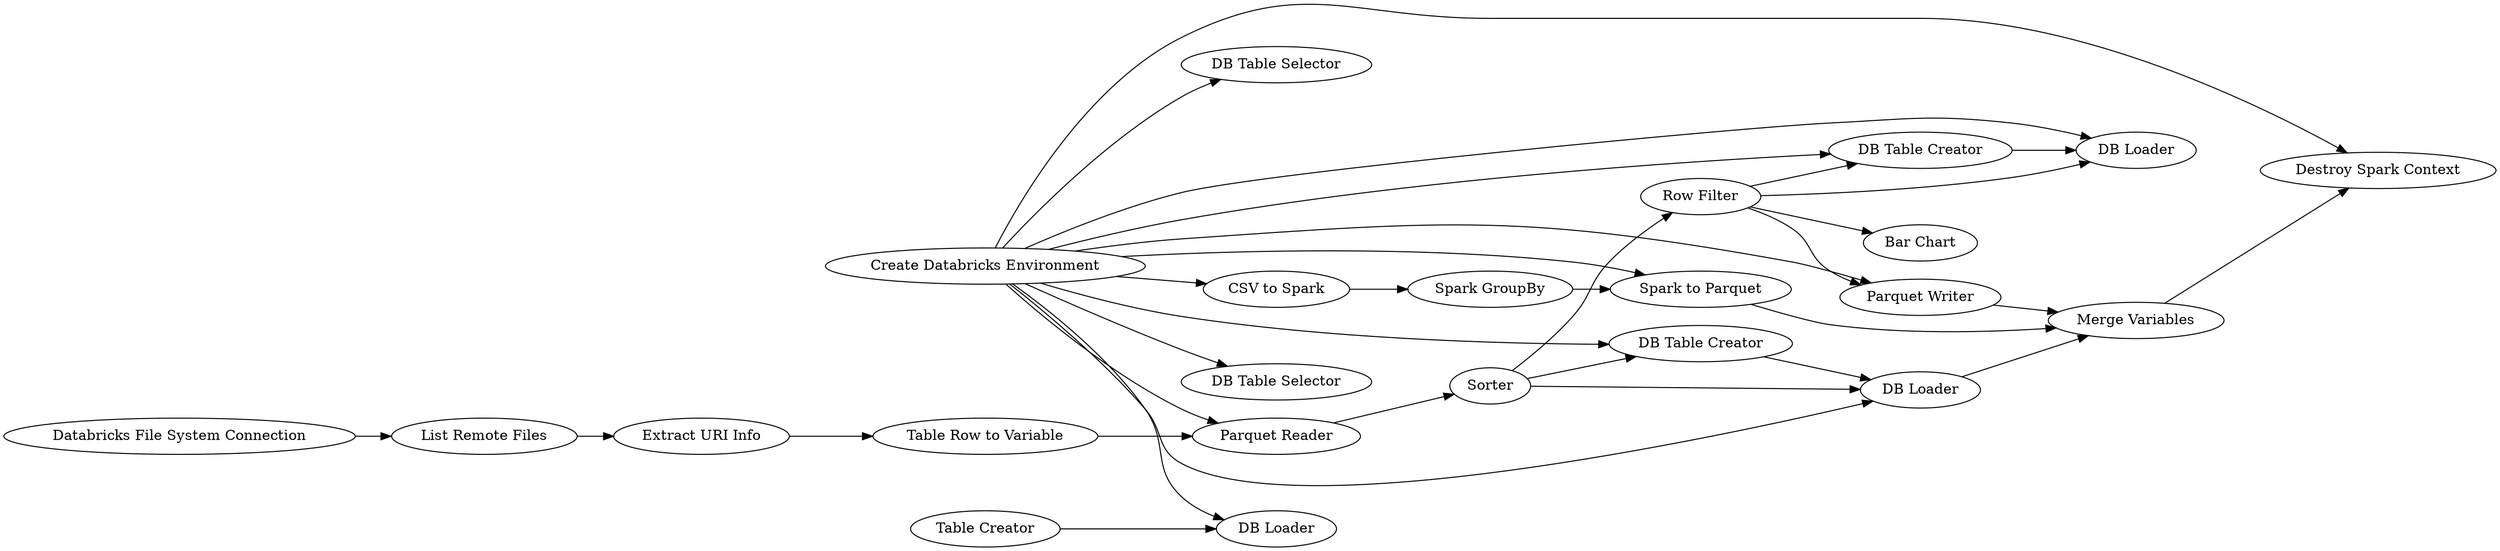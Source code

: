 digraph {
	860 -> 877
	100 -> 860
	100 -> 861
	868 -> 881
	854 -> 880
	881 -> 102
	883 -> 884
	868 -> 102
	869 -> 867
	880 -> 878
	102 -> 877
	869 -> 883
	855 -> 868
	100 -> 884
	878 -> 855
	903 -> 893
	100 -> 881
	100 -> 855
	877 -> 876
	869 -> 861
	100 -> 102
	868 -> 869
	100 -> 883
	849 -> 854
	100 -> 885
	864 -> 865
	100 -> 893
	865 -> 860
	100 -> 850
	861 -> 877
	100 -> 876
	869 -> 884
	100 -> 864
	867 [label="Bar Chart"]
	865 [label="Spark GroupBy"]
	855 [label="Parquet Reader"]
	880 [label="Extract URI Info"]
	849 [label="Databricks File System Connection"]
	885 [label="DB Table Selector"]
	883 [label="DB Table Creator"]
	869 [label="Row Filter"]
	854 [label="List Remote Files"]
	868 [label=Sorter]
	877 [label="Merge Variables"]
	861 [label="Parquet Writer"]
	878 [label="Table Row to Variable"]
	884 [label="DB Loader"]
	100 [label="Create Databricks Environment"]
	860 [label="Spark to Parquet"]
	876 [label="Destroy Spark Context"]
	102 [label="DB Loader"]
	864 [label="CSV to Spark"]
	893 [label="DB Loader"]
	850 [label="DB Table Selector"]
	903 [label="Table Creator"]
	881 [label="DB Table Creator"]
	rankdir=LR
}
